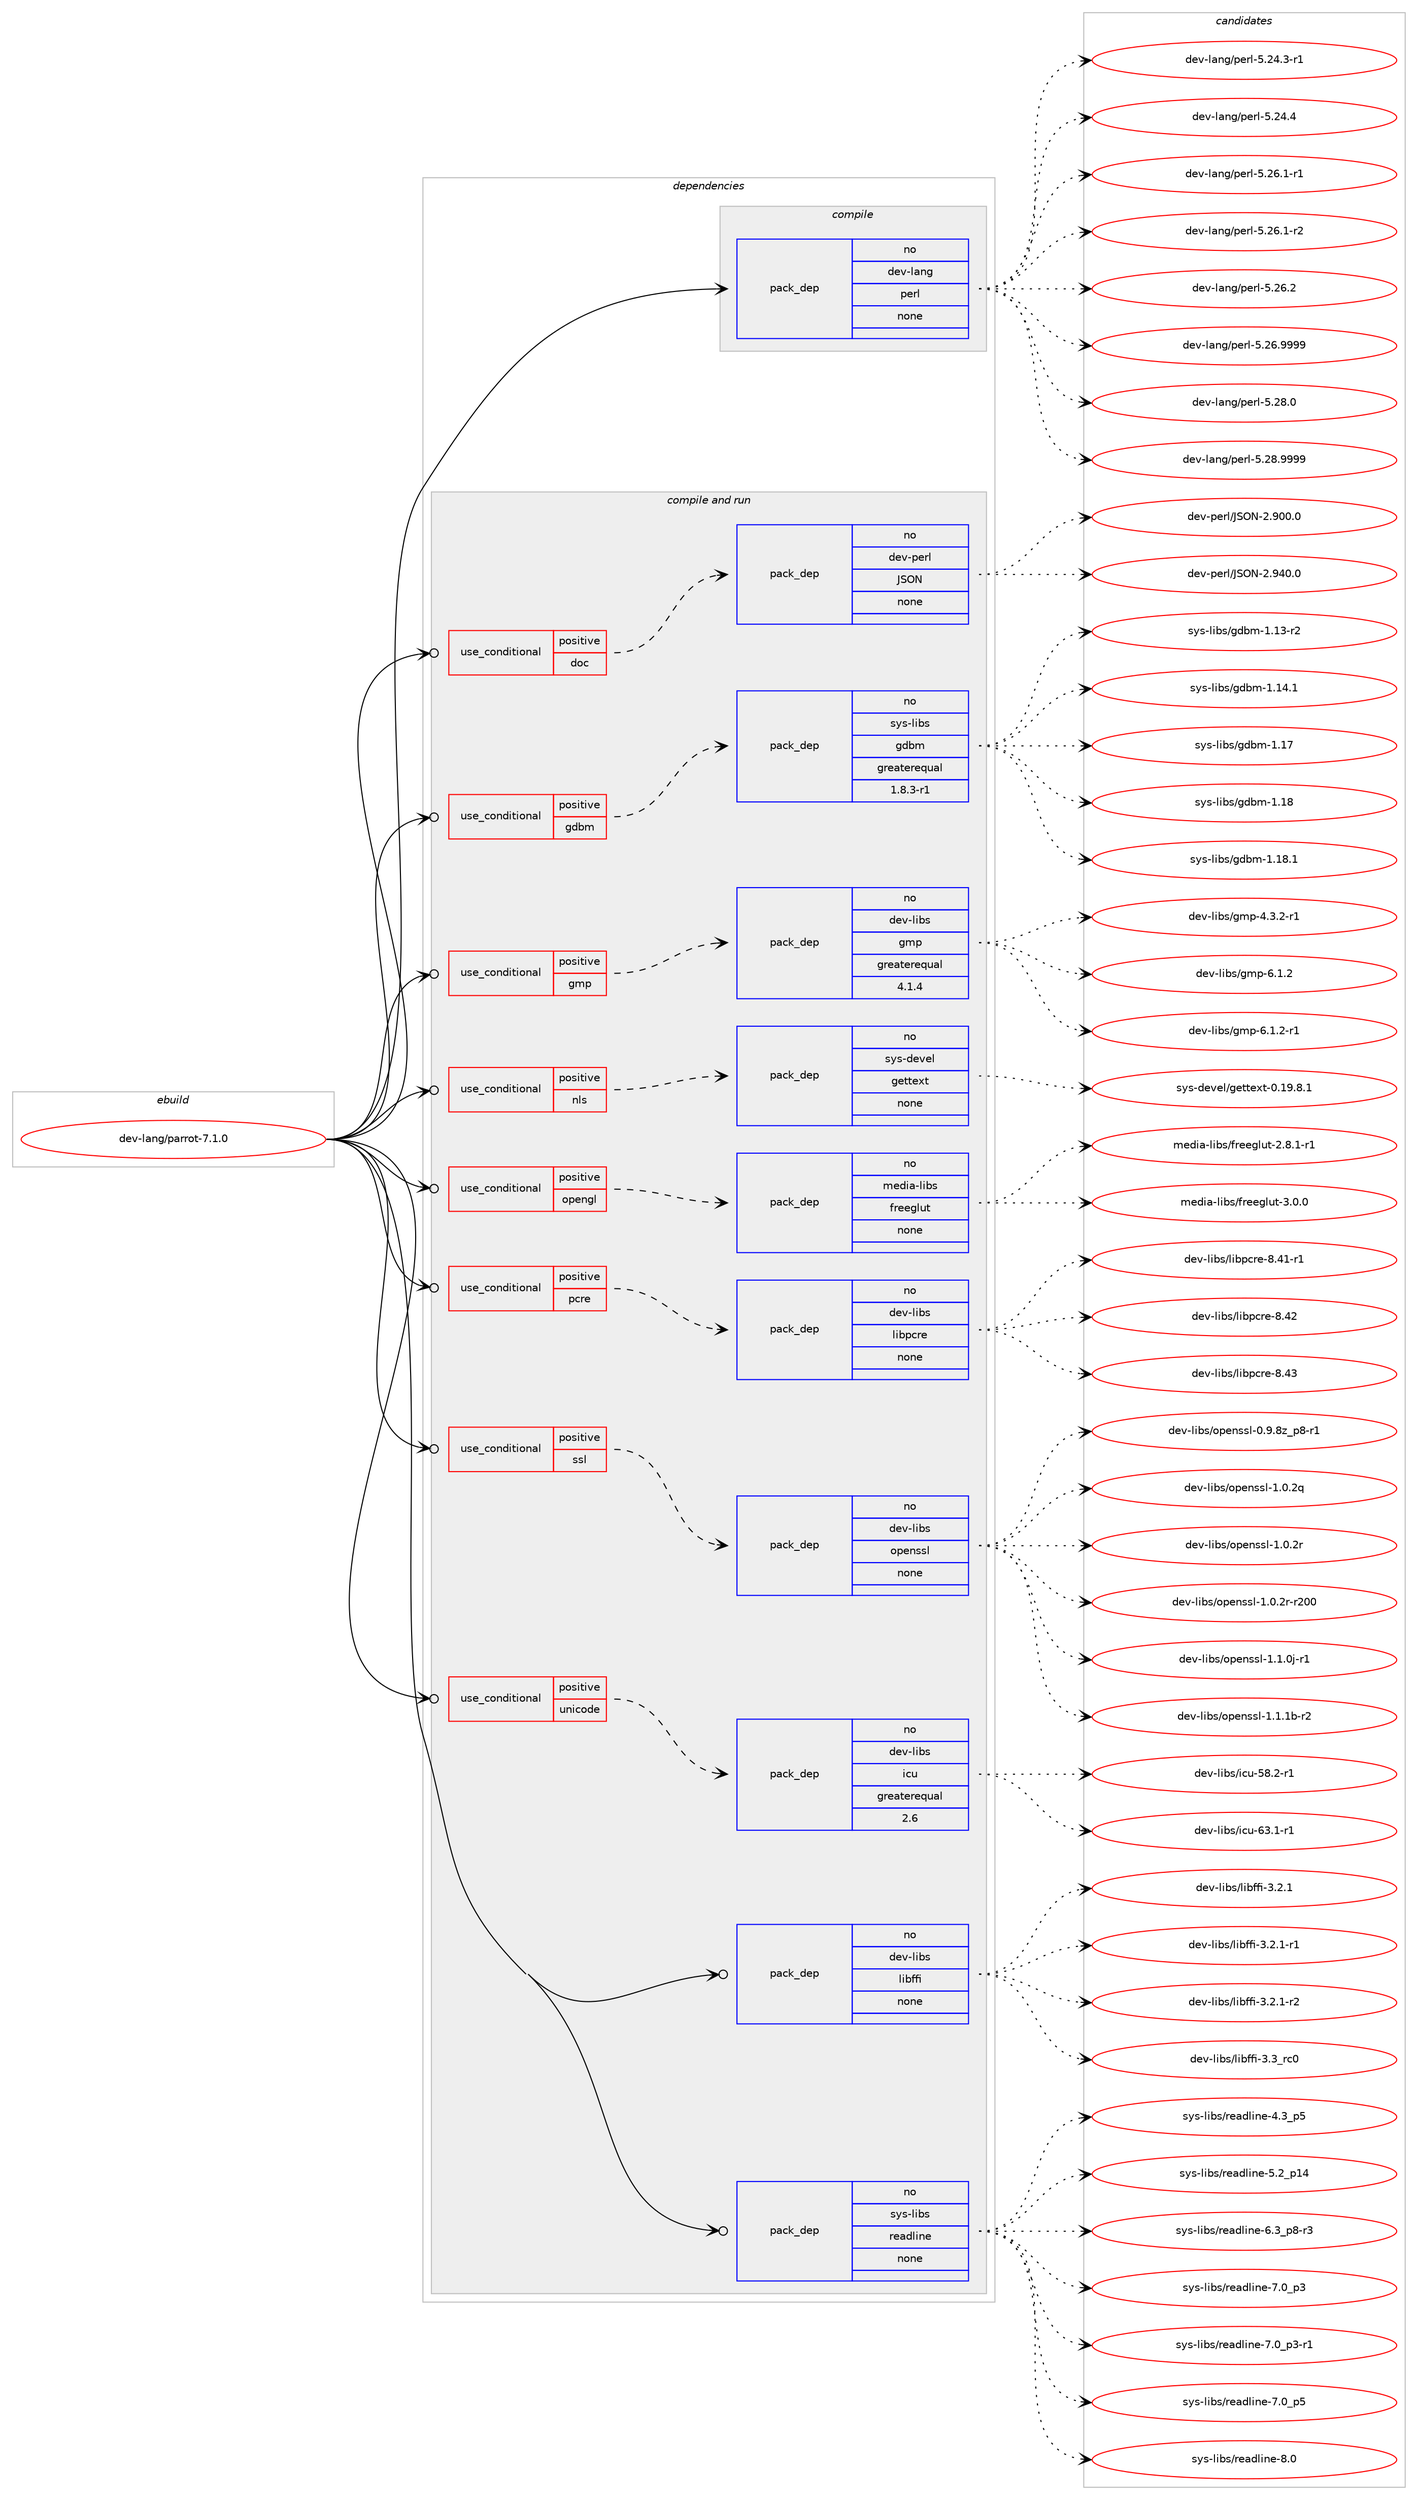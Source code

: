 digraph prolog {

# *************
# Graph options
# *************

newrank=true;
concentrate=true;
compound=true;
graph [rankdir=LR,fontname=Helvetica,fontsize=10,ranksep=1.5];#, ranksep=2.5, nodesep=0.2];
edge  [arrowhead=vee];
node  [fontname=Helvetica,fontsize=10];

# **********
# The ebuild
# **********

subgraph cluster_leftcol {
color=gray;
rank=same;
label=<<i>ebuild</i>>;
id [label="dev-lang/parrot-7.1.0", color=red, width=4, href="../dev-lang/parrot-7.1.0.svg"];
}

# ****************
# The dependencies
# ****************

subgraph cluster_midcol {
color=gray;
label=<<i>dependencies</i>>;
subgraph cluster_compile {
fillcolor="#eeeeee";
style=filled;
label=<<i>compile</i>>;
subgraph pack973447 {
dependency1359816 [label=<<TABLE BORDER="0" CELLBORDER="1" CELLSPACING="0" CELLPADDING="4" WIDTH="220"><TR><TD ROWSPAN="6" CELLPADDING="30">pack_dep</TD></TR><TR><TD WIDTH="110">no</TD></TR><TR><TD>dev-lang</TD></TR><TR><TD>perl</TD></TR><TR><TD>none</TD></TR><TR><TD></TD></TR></TABLE>>, shape=none, color=blue];
}
id:e -> dependency1359816:w [weight=20,style="solid",arrowhead="vee"];
}
subgraph cluster_compileandrun {
fillcolor="#eeeeee";
style=filled;
label=<<i>compile and run</i>>;
subgraph cond363858 {
dependency1359817 [label=<<TABLE BORDER="0" CELLBORDER="1" CELLSPACING="0" CELLPADDING="4"><TR><TD ROWSPAN="3" CELLPADDING="10">use_conditional</TD></TR><TR><TD>positive</TD></TR><TR><TD>doc</TD></TR></TABLE>>, shape=none, color=red];
subgraph pack973448 {
dependency1359818 [label=<<TABLE BORDER="0" CELLBORDER="1" CELLSPACING="0" CELLPADDING="4" WIDTH="220"><TR><TD ROWSPAN="6" CELLPADDING="30">pack_dep</TD></TR><TR><TD WIDTH="110">no</TD></TR><TR><TD>dev-perl</TD></TR><TR><TD>JSON</TD></TR><TR><TD>none</TD></TR><TR><TD></TD></TR></TABLE>>, shape=none, color=blue];
}
dependency1359817:e -> dependency1359818:w [weight=20,style="dashed",arrowhead="vee"];
}
id:e -> dependency1359817:w [weight=20,style="solid",arrowhead="odotvee"];
subgraph cond363859 {
dependency1359819 [label=<<TABLE BORDER="0" CELLBORDER="1" CELLSPACING="0" CELLPADDING="4"><TR><TD ROWSPAN="3" CELLPADDING="10">use_conditional</TD></TR><TR><TD>positive</TD></TR><TR><TD>gdbm</TD></TR></TABLE>>, shape=none, color=red];
subgraph pack973449 {
dependency1359820 [label=<<TABLE BORDER="0" CELLBORDER="1" CELLSPACING="0" CELLPADDING="4" WIDTH="220"><TR><TD ROWSPAN="6" CELLPADDING="30">pack_dep</TD></TR><TR><TD WIDTH="110">no</TD></TR><TR><TD>sys-libs</TD></TR><TR><TD>gdbm</TD></TR><TR><TD>greaterequal</TD></TR><TR><TD>1.8.3-r1</TD></TR></TABLE>>, shape=none, color=blue];
}
dependency1359819:e -> dependency1359820:w [weight=20,style="dashed",arrowhead="vee"];
}
id:e -> dependency1359819:w [weight=20,style="solid",arrowhead="odotvee"];
subgraph cond363860 {
dependency1359821 [label=<<TABLE BORDER="0" CELLBORDER="1" CELLSPACING="0" CELLPADDING="4"><TR><TD ROWSPAN="3" CELLPADDING="10">use_conditional</TD></TR><TR><TD>positive</TD></TR><TR><TD>gmp</TD></TR></TABLE>>, shape=none, color=red];
subgraph pack973450 {
dependency1359822 [label=<<TABLE BORDER="0" CELLBORDER="1" CELLSPACING="0" CELLPADDING="4" WIDTH="220"><TR><TD ROWSPAN="6" CELLPADDING="30">pack_dep</TD></TR><TR><TD WIDTH="110">no</TD></TR><TR><TD>dev-libs</TD></TR><TR><TD>gmp</TD></TR><TR><TD>greaterequal</TD></TR><TR><TD>4.1.4</TD></TR></TABLE>>, shape=none, color=blue];
}
dependency1359821:e -> dependency1359822:w [weight=20,style="dashed",arrowhead="vee"];
}
id:e -> dependency1359821:w [weight=20,style="solid",arrowhead="odotvee"];
subgraph cond363861 {
dependency1359823 [label=<<TABLE BORDER="0" CELLBORDER="1" CELLSPACING="0" CELLPADDING="4"><TR><TD ROWSPAN="3" CELLPADDING="10">use_conditional</TD></TR><TR><TD>positive</TD></TR><TR><TD>nls</TD></TR></TABLE>>, shape=none, color=red];
subgraph pack973451 {
dependency1359824 [label=<<TABLE BORDER="0" CELLBORDER="1" CELLSPACING="0" CELLPADDING="4" WIDTH="220"><TR><TD ROWSPAN="6" CELLPADDING="30">pack_dep</TD></TR><TR><TD WIDTH="110">no</TD></TR><TR><TD>sys-devel</TD></TR><TR><TD>gettext</TD></TR><TR><TD>none</TD></TR><TR><TD></TD></TR></TABLE>>, shape=none, color=blue];
}
dependency1359823:e -> dependency1359824:w [weight=20,style="dashed",arrowhead="vee"];
}
id:e -> dependency1359823:w [weight=20,style="solid",arrowhead="odotvee"];
subgraph cond363862 {
dependency1359825 [label=<<TABLE BORDER="0" CELLBORDER="1" CELLSPACING="0" CELLPADDING="4"><TR><TD ROWSPAN="3" CELLPADDING="10">use_conditional</TD></TR><TR><TD>positive</TD></TR><TR><TD>opengl</TD></TR></TABLE>>, shape=none, color=red];
subgraph pack973452 {
dependency1359826 [label=<<TABLE BORDER="0" CELLBORDER="1" CELLSPACING="0" CELLPADDING="4" WIDTH="220"><TR><TD ROWSPAN="6" CELLPADDING="30">pack_dep</TD></TR><TR><TD WIDTH="110">no</TD></TR><TR><TD>media-libs</TD></TR><TR><TD>freeglut</TD></TR><TR><TD>none</TD></TR><TR><TD></TD></TR></TABLE>>, shape=none, color=blue];
}
dependency1359825:e -> dependency1359826:w [weight=20,style="dashed",arrowhead="vee"];
}
id:e -> dependency1359825:w [weight=20,style="solid",arrowhead="odotvee"];
subgraph cond363863 {
dependency1359827 [label=<<TABLE BORDER="0" CELLBORDER="1" CELLSPACING="0" CELLPADDING="4"><TR><TD ROWSPAN="3" CELLPADDING="10">use_conditional</TD></TR><TR><TD>positive</TD></TR><TR><TD>pcre</TD></TR></TABLE>>, shape=none, color=red];
subgraph pack973453 {
dependency1359828 [label=<<TABLE BORDER="0" CELLBORDER="1" CELLSPACING="0" CELLPADDING="4" WIDTH="220"><TR><TD ROWSPAN="6" CELLPADDING="30">pack_dep</TD></TR><TR><TD WIDTH="110">no</TD></TR><TR><TD>dev-libs</TD></TR><TR><TD>libpcre</TD></TR><TR><TD>none</TD></TR><TR><TD></TD></TR></TABLE>>, shape=none, color=blue];
}
dependency1359827:e -> dependency1359828:w [weight=20,style="dashed",arrowhead="vee"];
}
id:e -> dependency1359827:w [weight=20,style="solid",arrowhead="odotvee"];
subgraph cond363864 {
dependency1359829 [label=<<TABLE BORDER="0" CELLBORDER="1" CELLSPACING="0" CELLPADDING="4"><TR><TD ROWSPAN="3" CELLPADDING="10">use_conditional</TD></TR><TR><TD>positive</TD></TR><TR><TD>ssl</TD></TR></TABLE>>, shape=none, color=red];
subgraph pack973454 {
dependency1359830 [label=<<TABLE BORDER="0" CELLBORDER="1" CELLSPACING="0" CELLPADDING="4" WIDTH="220"><TR><TD ROWSPAN="6" CELLPADDING="30">pack_dep</TD></TR><TR><TD WIDTH="110">no</TD></TR><TR><TD>dev-libs</TD></TR><TR><TD>openssl</TD></TR><TR><TD>none</TD></TR><TR><TD></TD></TR></TABLE>>, shape=none, color=blue];
}
dependency1359829:e -> dependency1359830:w [weight=20,style="dashed",arrowhead="vee"];
}
id:e -> dependency1359829:w [weight=20,style="solid",arrowhead="odotvee"];
subgraph cond363865 {
dependency1359831 [label=<<TABLE BORDER="0" CELLBORDER="1" CELLSPACING="0" CELLPADDING="4"><TR><TD ROWSPAN="3" CELLPADDING="10">use_conditional</TD></TR><TR><TD>positive</TD></TR><TR><TD>unicode</TD></TR></TABLE>>, shape=none, color=red];
subgraph pack973455 {
dependency1359832 [label=<<TABLE BORDER="0" CELLBORDER="1" CELLSPACING="0" CELLPADDING="4" WIDTH="220"><TR><TD ROWSPAN="6" CELLPADDING="30">pack_dep</TD></TR><TR><TD WIDTH="110">no</TD></TR><TR><TD>dev-libs</TD></TR><TR><TD>icu</TD></TR><TR><TD>greaterequal</TD></TR><TR><TD>2.6</TD></TR></TABLE>>, shape=none, color=blue];
}
dependency1359831:e -> dependency1359832:w [weight=20,style="dashed",arrowhead="vee"];
}
id:e -> dependency1359831:w [weight=20,style="solid",arrowhead="odotvee"];
subgraph pack973456 {
dependency1359833 [label=<<TABLE BORDER="0" CELLBORDER="1" CELLSPACING="0" CELLPADDING="4" WIDTH="220"><TR><TD ROWSPAN="6" CELLPADDING="30">pack_dep</TD></TR><TR><TD WIDTH="110">no</TD></TR><TR><TD>dev-libs</TD></TR><TR><TD>libffi</TD></TR><TR><TD>none</TD></TR><TR><TD></TD></TR></TABLE>>, shape=none, color=blue];
}
id:e -> dependency1359833:w [weight=20,style="solid",arrowhead="odotvee"];
subgraph pack973457 {
dependency1359834 [label=<<TABLE BORDER="0" CELLBORDER="1" CELLSPACING="0" CELLPADDING="4" WIDTH="220"><TR><TD ROWSPAN="6" CELLPADDING="30">pack_dep</TD></TR><TR><TD WIDTH="110">no</TD></TR><TR><TD>sys-libs</TD></TR><TR><TD>readline</TD></TR><TR><TD>none</TD></TR><TR><TD></TD></TR></TABLE>>, shape=none, color=blue];
}
id:e -> dependency1359834:w [weight=20,style="solid",arrowhead="odotvee"];
}
subgraph cluster_run {
fillcolor="#eeeeee";
style=filled;
label=<<i>run</i>>;
}
}

# **************
# The candidates
# **************

subgraph cluster_choices {
rank=same;
color=gray;
label=<<i>candidates</i>>;

subgraph choice973447 {
color=black;
nodesep=1;
choice100101118451089711010347112101114108455346505246514511449 [label="dev-lang/perl-5.24.3-r1", color=red, width=4,href="../dev-lang/perl-5.24.3-r1.svg"];
choice10010111845108971101034711210111410845534650524652 [label="dev-lang/perl-5.24.4", color=red, width=4,href="../dev-lang/perl-5.24.4.svg"];
choice100101118451089711010347112101114108455346505446494511449 [label="dev-lang/perl-5.26.1-r1", color=red, width=4,href="../dev-lang/perl-5.26.1-r1.svg"];
choice100101118451089711010347112101114108455346505446494511450 [label="dev-lang/perl-5.26.1-r2", color=red, width=4,href="../dev-lang/perl-5.26.1-r2.svg"];
choice10010111845108971101034711210111410845534650544650 [label="dev-lang/perl-5.26.2", color=red, width=4,href="../dev-lang/perl-5.26.2.svg"];
choice10010111845108971101034711210111410845534650544657575757 [label="dev-lang/perl-5.26.9999", color=red, width=4,href="../dev-lang/perl-5.26.9999.svg"];
choice10010111845108971101034711210111410845534650564648 [label="dev-lang/perl-5.28.0", color=red, width=4,href="../dev-lang/perl-5.28.0.svg"];
choice10010111845108971101034711210111410845534650564657575757 [label="dev-lang/perl-5.28.9999", color=red, width=4,href="../dev-lang/perl-5.28.9999.svg"];
dependency1359816:e -> choice100101118451089711010347112101114108455346505246514511449:w [style=dotted,weight="100"];
dependency1359816:e -> choice10010111845108971101034711210111410845534650524652:w [style=dotted,weight="100"];
dependency1359816:e -> choice100101118451089711010347112101114108455346505446494511449:w [style=dotted,weight="100"];
dependency1359816:e -> choice100101118451089711010347112101114108455346505446494511450:w [style=dotted,weight="100"];
dependency1359816:e -> choice10010111845108971101034711210111410845534650544650:w [style=dotted,weight="100"];
dependency1359816:e -> choice10010111845108971101034711210111410845534650544657575757:w [style=dotted,weight="100"];
dependency1359816:e -> choice10010111845108971101034711210111410845534650564648:w [style=dotted,weight="100"];
dependency1359816:e -> choice10010111845108971101034711210111410845534650564657575757:w [style=dotted,weight="100"];
}
subgraph choice973448 {
color=black;
nodesep=1;
choice1001011184511210111410847748379784550465748484648 [label="dev-perl/JSON-2.900.0", color=red, width=4,href="../dev-perl/JSON-2.900.0.svg"];
choice1001011184511210111410847748379784550465752484648 [label="dev-perl/JSON-2.940.0", color=red, width=4,href="../dev-perl/JSON-2.940.0.svg"];
dependency1359818:e -> choice1001011184511210111410847748379784550465748484648:w [style=dotted,weight="100"];
dependency1359818:e -> choice1001011184511210111410847748379784550465752484648:w [style=dotted,weight="100"];
}
subgraph choice973449 {
color=black;
nodesep=1;
choice1151211154510810598115471031009810945494649514511450 [label="sys-libs/gdbm-1.13-r2", color=red, width=4,href="../sys-libs/gdbm-1.13-r2.svg"];
choice1151211154510810598115471031009810945494649524649 [label="sys-libs/gdbm-1.14.1", color=red, width=4,href="../sys-libs/gdbm-1.14.1.svg"];
choice115121115451081059811547103100981094549464955 [label="sys-libs/gdbm-1.17", color=red, width=4,href="../sys-libs/gdbm-1.17.svg"];
choice115121115451081059811547103100981094549464956 [label="sys-libs/gdbm-1.18", color=red, width=4,href="../sys-libs/gdbm-1.18.svg"];
choice1151211154510810598115471031009810945494649564649 [label="sys-libs/gdbm-1.18.1", color=red, width=4,href="../sys-libs/gdbm-1.18.1.svg"];
dependency1359820:e -> choice1151211154510810598115471031009810945494649514511450:w [style=dotted,weight="100"];
dependency1359820:e -> choice1151211154510810598115471031009810945494649524649:w [style=dotted,weight="100"];
dependency1359820:e -> choice115121115451081059811547103100981094549464955:w [style=dotted,weight="100"];
dependency1359820:e -> choice115121115451081059811547103100981094549464956:w [style=dotted,weight="100"];
dependency1359820:e -> choice1151211154510810598115471031009810945494649564649:w [style=dotted,weight="100"];
}
subgraph choice973450 {
color=black;
nodesep=1;
choice1001011184510810598115471031091124552465146504511449 [label="dev-libs/gmp-4.3.2-r1", color=red, width=4,href="../dev-libs/gmp-4.3.2-r1.svg"];
choice100101118451081059811547103109112455446494650 [label="dev-libs/gmp-6.1.2", color=red, width=4,href="../dev-libs/gmp-6.1.2.svg"];
choice1001011184510810598115471031091124554464946504511449 [label="dev-libs/gmp-6.1.2-r1", color=red, width=4,href="../dev-libs/gmp-6.1.2-r1.svg"];
dependency1359822:e -> choice1001011184510810598115471031091124552465146504511449:w [style=dotted,weight="100"];
dependency1359822:e -> choice100101118451081059811547103109112455446494650:w [style=dotted,weight="100"];
dependency1359822:e -> choice1001011184510810598115471031091124554464946504511449:w [style=dotted,weight="100"];
}
subgraph choice973451 {
color=black;
nodesep=1;
choice1151211154510010111810110847103101116116101120116454846495746564649 [label="sys-devel/gettext-0.19.8.1", color=red, width=4,href="../sys-devel/gettext-0.19.8.1.svg"];
dependency1359824:e -> choice1151211154510010111810110847103101116116101120116454846495746564649:w [style=dotted,weight="100"];
}
subgraph choice973452 {
color=black;
nodesep=1;
choice109101100105974510810598115471021141011011031081171164550465646494511449 [label="media-libs/freeglut-2.8.1-r1", color=red, width=4,href="../media-libs/freeglut-2.8.1-r1.svg"];
choice10910110010597451081059811547102114101101103108117116455146484648 [label="media-libs/freeglut-3.0.0", color=red, width=4,href="../media-libs/freeglut-3.0.0.svg"];
dependency1359826:e -> choice109101100105974510810598115471021141011011031081171164550465646494511449:w [style=dotted,weight="100"];
dependency1359826:e -> choice10910110010597451081059811547102114101101103108117116455146484648:w [style=dotted,weight="100"];
}
subgraph choice973453 {
color=black;
nodesep=1;
choice100101118451081059811547108105981129911410145564652494511449 [label="dev-libs/libpcre-8.41-r1", color=red, width=4,href="../dev-libs/libpcre-8.41-r1.svg"];
choice10010111845108105981154710810598112991141014556465250 [label="dev-libs/libpcre-8.42", color=red, width=4,href="../dev-libs/libpcre-8.42.svg"];
choice10010111845108105981154710810598112991141014556465251 [label="dev-libs/libpcre-8.43", color=red, width=4,href="../dev-libs/libpcre-8.43.svg"];
dependency1359828:e -> choice100101118451081059811547108105981129911410145564652494511449:w [style=dotted,weight="100"];
dependency1359828:e -> choice10010111845108105981154710810598112991141014556465250:w [style=dotted,weight="100"];
dependency1359828:e -> choice10010111845108105981154710810598112991141014556465251:w [style=dotted,weight="100"];
}
subgraph choice973454 {
color=black;
nodesep=1;
choice10010111845108105981154711111210111011511510845484657465612295112564511449 [label="dev-libs/openssl-0.9.8z_p8-r1", color=red, width=4,href="../dev-libs/openssl-0.9.8z_p8-r1.svg"];
choice100101118451081059811547111112101110115115108454946484650113 [label="dev-libs/openssl-1.0.2q", color=red, width=4,href="../dev-libs/openssl-1.0.2q.svg"];
choice100101118451081059811547111112101110115115108454946484650114 [label="dev-libs/openssl-1.0.2r", color=red, width=4,href="../dev-libs/openssl-1.0.2r.svg"];
choice10010111845108105981154711111210111011511510845494648465011445114504848 [label="dev-libs/openssl-1.0.2r-r200", color=red, width=4,href="../dev-libs/openssl-1.0.2r-r200.svg"];
choice1001011184510810598115471111121011101151151084549464946481064511449 [label="dev-libs/openssl-1.1.0j-r1", color=red, width=4,href="../dev-libs/openssl-1.1.0j-r1.svg"];
choice100101118451081059811547111112101110115115108454946494649984511450 [label="dev-libs/openssl-1.1.1b-r2", color=red, width=4,href="../dev-libs/openssl-1.1.1b-r2.svg"];
dependency1359830:e -> choice10010111845108105981154711111210111011511510845484657465612295112564511449:w [style=dotted,weight="100"];
dependency1359830:e -> choice100101118451081059811547111112101110115115108454946484650113:w [style=dotted,weight="100"];
dependency1359830:e -> choice100101118451081059811547111112101110115115108454946484650114:w [style=dotted,weight="100"];
dependency1359830:e -> choice10010111845108105981154711111210111011511510845494648465011445114504848:w [style=dotted,weight="100"];
dependency1359830:e -> choice1001011184510810598115471111121011101151151084549464946481064511449:w [style=dotted,weight="100"];
dependency1359830:e -> choice100101118451081059811547111112101110115115108454946494649984511450:w [style=dotted,weight="100"];
}
subgraph choice973455 {
color=black;
nodesep=1;
choice1001011184510810598115471059911745535646504511449 [label="dev-libs/icu-58.2-r1", color=red, width=4,href="../dev-libs/icu-58.2-r1.svg"];
choice1001011184510810598115471059911745545146494511449 [label="dev-libs/icu-63.1-r1", color=red, width=4,href="../dev-libs/icu-63.1-r1.svg"];
dependency1359832:e -> choice1001011184510810598115471059911745535646504511449:w [style=dotted,weight="100"];
dependency1359832:e -> choice1001011184510810598115471059911745545146494511449:w [style=dotted,weight="100"];
}
subgraph choice973456 {
color=black;
nodesep=1;
choice10010111845108105981154710810598102102105455146504649 [label="dev-libs/libffi-3.2.1", color=red, width=4,href="../dev-libs/libffi-3.2.1.svg"];
choice100101118451081059811547108105981021021054551465046494511449 [label="dev-libs/libffi-3.2.1-r1", color=red, width=4,href="../dev-libs/libffi-3.2.1-r1.svg"];
choice100101118451081059811547108105981021021054551465046494511450 [label="dev-libs/libffi-3.2.1-r2", color=red, width=4,href="../dev-libs/libffi-3.2.1-r2.svg"];
choice1001011184510810598115471081059810210210545514651951149948 [label="dev-libs/libffi-3.3_rc0", color=red, width=4,href="../dev-libs/libffi-3.3_rc0.svg"];
dependency1359833:e -> choice10010111845108105981154710810598102102105455146504649:w [style=dotted,weight="100"];
dependency1359833:e -> choice100101118451081059811547108105981021021054551465046494511449:w [style=dotted,weight="100"];
dependency1359833:e -> choice100101118451081059811547108105981021021054551465046494511450:w [style=dotted,weight="100"];
dependency1359833:e -> choice1001011184510810598115471081059810210210545514651951149948:w [style=dotted,weight="100"];
}
subgraph choice973457 {
color=black;
nodesep=1;
choice11512111545108105981154711410197100108105110101455246519511253 [label="sys-libs/readline-4.3_p5", color=red, width=4,href="../sys-libs/readline-4.3_p5.svg"];
choice1151211154510810598115471141019710010810511010145534650951124952 [label="sys-libs/readline-5.2_p14", color=red, width=4,href="../sys-libs/readline-5.2_p14.svg"];
choice115121115451081059811547114101971001081051101014554465195112564511451 [label="sys-libs/readline-6.3_p8-r3", color=red, width=4,href="../sys-libs/readline-6.3_p8-r3.svg"];
choice11512111545108105981154711410197100108105110101455546489511251 [label="sys-libs/readline-7.0_p3", color=red, width=4,href="../sys-libs/readline-7.0_p3.svg"];
choice115121115451081059811547114101971001081051101014555464895112514511449 [label="sys-libs/readline-7.0_p3-r1", color=red, width=4,href="../sys-libs/readline-7.0_p3-r1.svg"];
choice11512111545108105981154711410197100108105110101455546489511253 [label="sys-libs/readline-7.0_p5", color=red, width=4,href="../sys-libs/readline-7.0_p5.svg"];
choice1151211154510810598115471141019710010810511010145564648 [label="sys-libs/readline-8.0", color=red, width=4,href="../sys-libs/readline-8.0.svg"];
dependency1359834:e -> choice11512111545108105981154711410197100108105110101455246519511253:w [style=dotted,weight="100"];
dependency1359834:e -> choice1151211154510810598115471141019710010810511010145534650951124952:w [style=dotted,weight="100"];
dependency1359834:e -> choice115121115451081059811547114101971001081051101014554465195112564511451:w [style=dotted,weight="100"];
dependency1359834:e -> choice11512111545108105981154711410197100108105110101455546489511251:w [style=dotted,weight="100"];
dependency1359834:e -> choice115121115451081059811547114101971001081051101014555464895112514511449:w [style=dotted,weight="100"];
dependency1359834:e -> choice11512111545108105981154711410197100108105110101455546489511253:w [style=dotted,weight="100"];
dependency1359834:e -> choice1151211154510810598115471141019710010810511010145564648:w [style=dotted,weight="100"];
}
}

}
